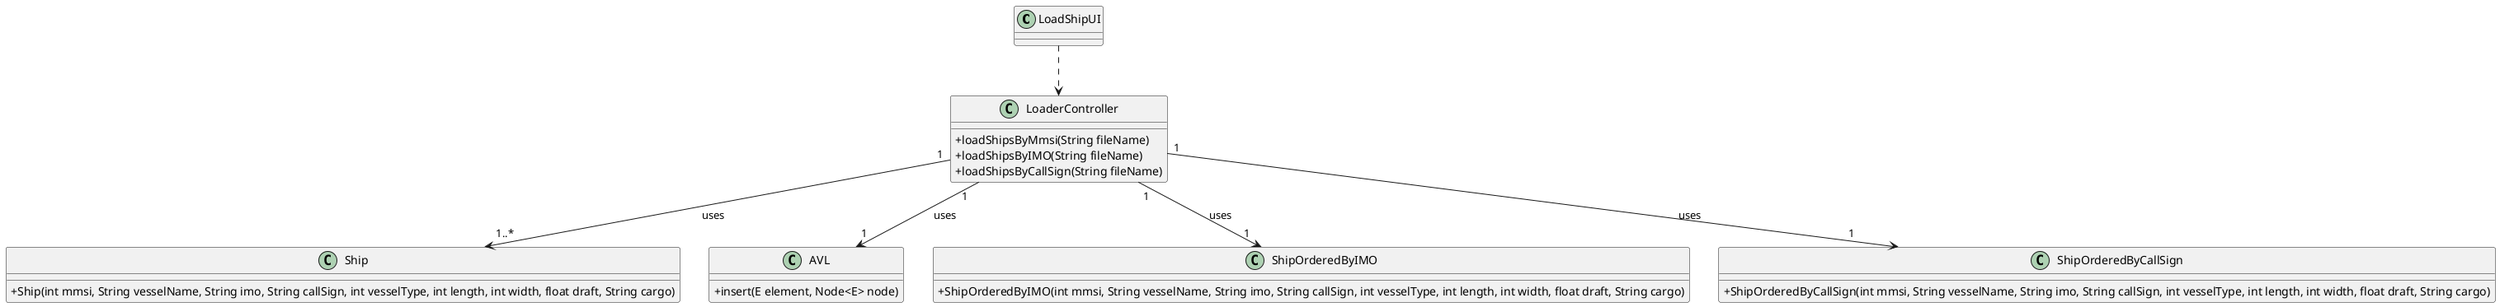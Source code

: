 
@startuml
skinparam classAttributeIconSize 0

class LoadShipUI{
}

class LoaderController{
+ loadShipsByMmsi(String fileName)
+ loadShipsByIMO(String fileName)
+ loadShipsByCallSign(String fileName)
}

class Ship{
+ Ship(int mmsi, String vesselName, String imo, String callSign, int vesselType, int length, int width, float draft, String cargo)
}

class AVL{
+ insert(E element, Node<E> node)
}

class ShipOrderedByIMO{
+ ShipOrderedByIMO(int mmsi, String vesselName, String imo, String callSign, int vesselType, int length, int width, float draft, String cargo)
}

class ShipOrderedByCallSign{
+ ShipOrderedByCallSign(int mmsi, String vesselName, String imo, String callSign, int vesselType, int length, int width, float draft, String cargo)
}


LoaderController <.up. LoadShipUI
LoaderController "1" --> "1..*" Ship : uses
LoaderController "1" --> "1" AVL : uses
LoaderController "1" --> "1" ShipOrderedByIMO : uses
LoaderController "1" --> "1" ShipOrderedByCallSign : uses


@enduml
